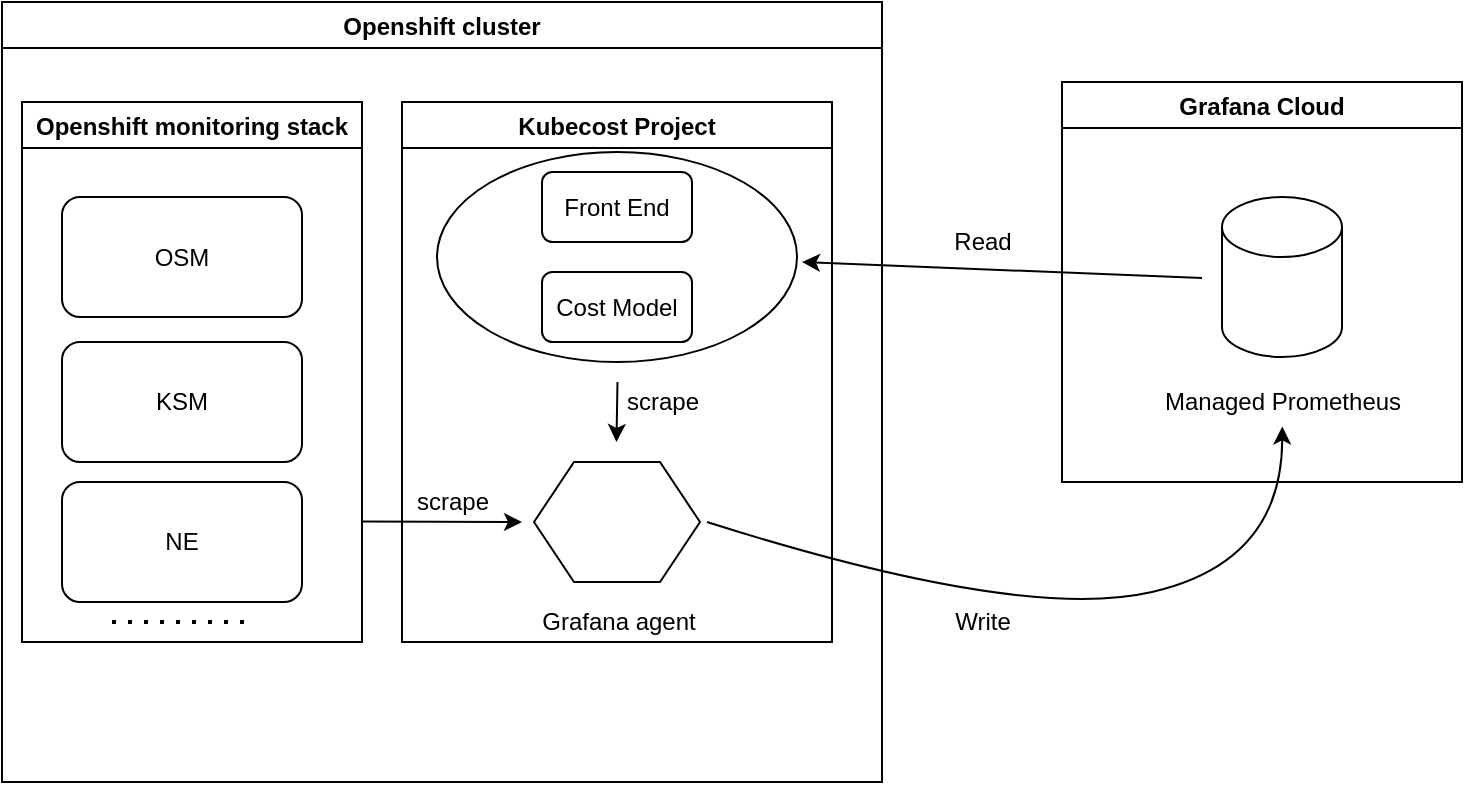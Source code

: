 <mxfile>
    <diagram id="zClVkiExIjvdF5oHtpx5" name="Page-1">
        <mxGraphModel dx="814" dy="610" grid="1" gridSize="10" guides="1" tooltips="1" connect="1" arrows="1" fold="1" page="1" pageScale="1" pageWidth="850" pageHeight="1100" math="0" shadow="0">
            <root>
                <mxCell id="0"/>
                <mxCell id="1" parent="0"/>
                <mxCell id="2" value="Openshift cluster" style="swimlane;" parent="1" vertex="1">
                    <mxGeometry x="40" y="80" width="440" height="390" as="geometry"/>
                </mxCell>
                <mxCell id="3" value="Kubecost Project" style="swimlane;" parent="2" vertex="1">
                    <mxGeometry x="200" y="50" width="215" height="270" as="geometry"/>
                </mxCell>
                <mxCell id="5" value="" style="ellipse;whiteSpace=wrap;html=1;" parent="3" vertex="1">
                    <mxGeometry x="17.5" y="25" width="180" height="105" as="geometry"/>
                </mxCell>
                <mxCell id="6" value="Front End" style="rounded=1;whiteSpace=wrap;html=1;" parent="3" vertex="1">
                    <mxGeometry x="70" y="35" width="75" height="35" as="geometry"/>
                </mxCell>
                <mxCell id="7" value="Cost Model" style="rounded=1;whiteSpace=wrap;html=1;" parent="3" vertex="1">
                    <mxGeometry x="70" y="85" width="75" height="35" as="geometry"/>
                </mxCell>
                <mxCell id="8" value="Grafana agent" style="text;html=1;align=center;verticalAlign=middle;resizable=0;points=[];autosize=1;strokeColor=none;fillColor=none;" parent="3" vertex="1">
                    <mxGeometry x="62.5" y="250" width="90" height="20" as="geometry"/>
                </mxCell>
                <mxCell id="11" value="" style="endArrow=classic;html=1;" parent="3" edge="1">
                    <mxGeometry width="50" height="50" relative="1" as="geometry">
                        <mxPoint x="107.74" y="140" as="sourcePoint"/>
                        <mxPoint x="107.24" y="170" as="targetPoint"/>
                    </mxGeometry>
                </mxCell>
                <mxCell id="12" value="" style="shape=hexagon;perimeter=hexagonPerimeter2;whiteSpace=wrap;html=1;fixedSize=1;" vertex="1" parent="3">
                    <mxGeometry x="66" y="180" width="83" height="60" as="geometry"/>
                </mxCell>
                <mxCell id="26" value="" style="endArrow=classic;html=1;" edge="1" parent="3">
                    <mxGeometry width="50" height="50" relative="1" as="geometry">
                        <mxPoint x="-20" y="209.74" as="sourcePoint"/>
                        <mxPoint x="60" y="210" as="targetPoint"/>
                    </mxGeometry>
                </mxCell>
                <mxCell id="44" value="" style="curved=1;endArrow=classic;html=1;entryX=0.501;entryY=1.111;entryDx=0;entryDy=0;entryPerimeter=0;" edge="1" parent="3" target="43">
                    <mxGeometry width="50" height="50" relative="1" as="geometry">
                        <mxPoint x="152.5" y="210" as="sourcePoint"/>
                        <mxPoint x="202.5" y="160" as="targetPoint"/>
                        <Array as="points">
                            <mxPoint x="310" y="260"/>
                            <mxPoint x="440" y="230"/>
                        </Array>
                    </mxGeometry>
                </mxCell>
                <mxCell id="45" value="scrape" style="text;html=1;align=center;verticalAlign=middle;resizable=0;points=[];autosize=1;strokeColor=none;fillColor=none;" vertex="1" parent="3">
                    <mxGeometry y="190" width="50" height="20" as="geometry"/>
                </mxCell>
                <mxCell id="13" value="Openshift monitoring stack" style="swimlane;" vertex="1" parent="2">
                    <mxGeometry x="10" y="50" width="170" height="270" as="geometry"/>
                </mxCell>
                <mxCell id="20" value="OSM" style="rounded=1;whiteSpace=wrap;html=1;" vertex="1" parent="13">
                    <mxGeometry x="20" y="47.5" width="120" height="60" as="geometry"/>
                </mxCell>
                <mxCell id="21" value="KSM" style="rounded=1;whiteSpace=wrap;html=1;" vertex="1" parent="13">
                    <mxGeometry x="20" y="120" width="120" height="60" as="geometry"/>
                </mxCell>
                <mxCell id="23" value="NE" style="rounded=1;whiteSpace=wrap;html=1;" vertex="1" parent="13">
                    <mxGeometry x="20" y="190" width="120" height="60" as="geometry"/>
                </mxCell>
                <mxCell id="25" value="" style="endArrow=none;dashed=1;html=1;dashPattern=1 3;strokeWidth=2;" edge="1" parent="13">
                    <mxGeometry width="50" height="50" relative="1" as="geometry">
                        <mxPoint x="45" y="260" as="sourcePoint"/>
                        <mxPoint x="115" y="260" as="targetPoint"/>
                    </mxGeometry>
                </mxCell>
                <mxCell id="41" value="Grafana Cloud" style="swimlane;" vertex="1" parent="1">
                    <mxGeometry x="570" y="120" width="200" height="200" as="geometry"/>
                </mxCell>
                <mxCell id="42" value="" style="shape=cylinder3;whiteSpace=wrap;html=1;boundedLbl=1;backgroundOutline=1;size=15;" vertex="1" parent="41">
                    <mxGeometry x="80" y="57.5" width="60" height="80" as="geometry"/>
                </mxCell>
                <mxCell id="43" value="Managed Prometheus" style="text;html=1;align=center;verticalAlign=middle;resizable=0;points=[];autosize=1;strokeColor=none;fillColor=none;" vertex="1" parent="41">
                    <mxGeometry x="45" y="150" width="130" height="20" as="geometry"/>
                </mxCell>
                <mxCell id="46" value="scrape" style="text;html=1;align=center;verticalAlign=middle;resizable=0;points=[];autosize=1;strokeColor=none;fillColor=none;" vertex="1" parent="1">
                    <mxGeometry x="345" y="270" width="50" height="20" as="geometry"/>
                </mxCell>
                <mxCell id="50" style="edgeStyle=none;html=1;" edge="1" parent="1">
                    <mxGeometry relative="1" as="geometry">
                        <mxPoint x="440" y="210" as="targetPoint"/>
                        <mxPoint x="640" y="218" as="sourcePoint"/>
                    </mxGeometry>
                </mxCell>
                <mxCell id="51" value="Write" style="text;html=1;align=center;verticalAlign=middle;resizable=0;points=[];autosize=1;strokeColor=none;fillColor=none;" vertex="1" parent="1">
                    <mxGeometry x="510" y="380" width="40" height="20" as="geometry"/>
                </mxCell>
                <mxCell id="52" value="Read" style="text;html=1;align=center;verticalAlign=middle;resizable=0;points=[];autosize=1;strokeColor=none;fillColor=none;" vertex="1" parent="1">
                    <mxGeometry x="510" y="190" width="40" height="20" as="geometry"/>
                </mxCell>
            </root>
        </mxGraphModel>
    </diagram>
</mxfile>
